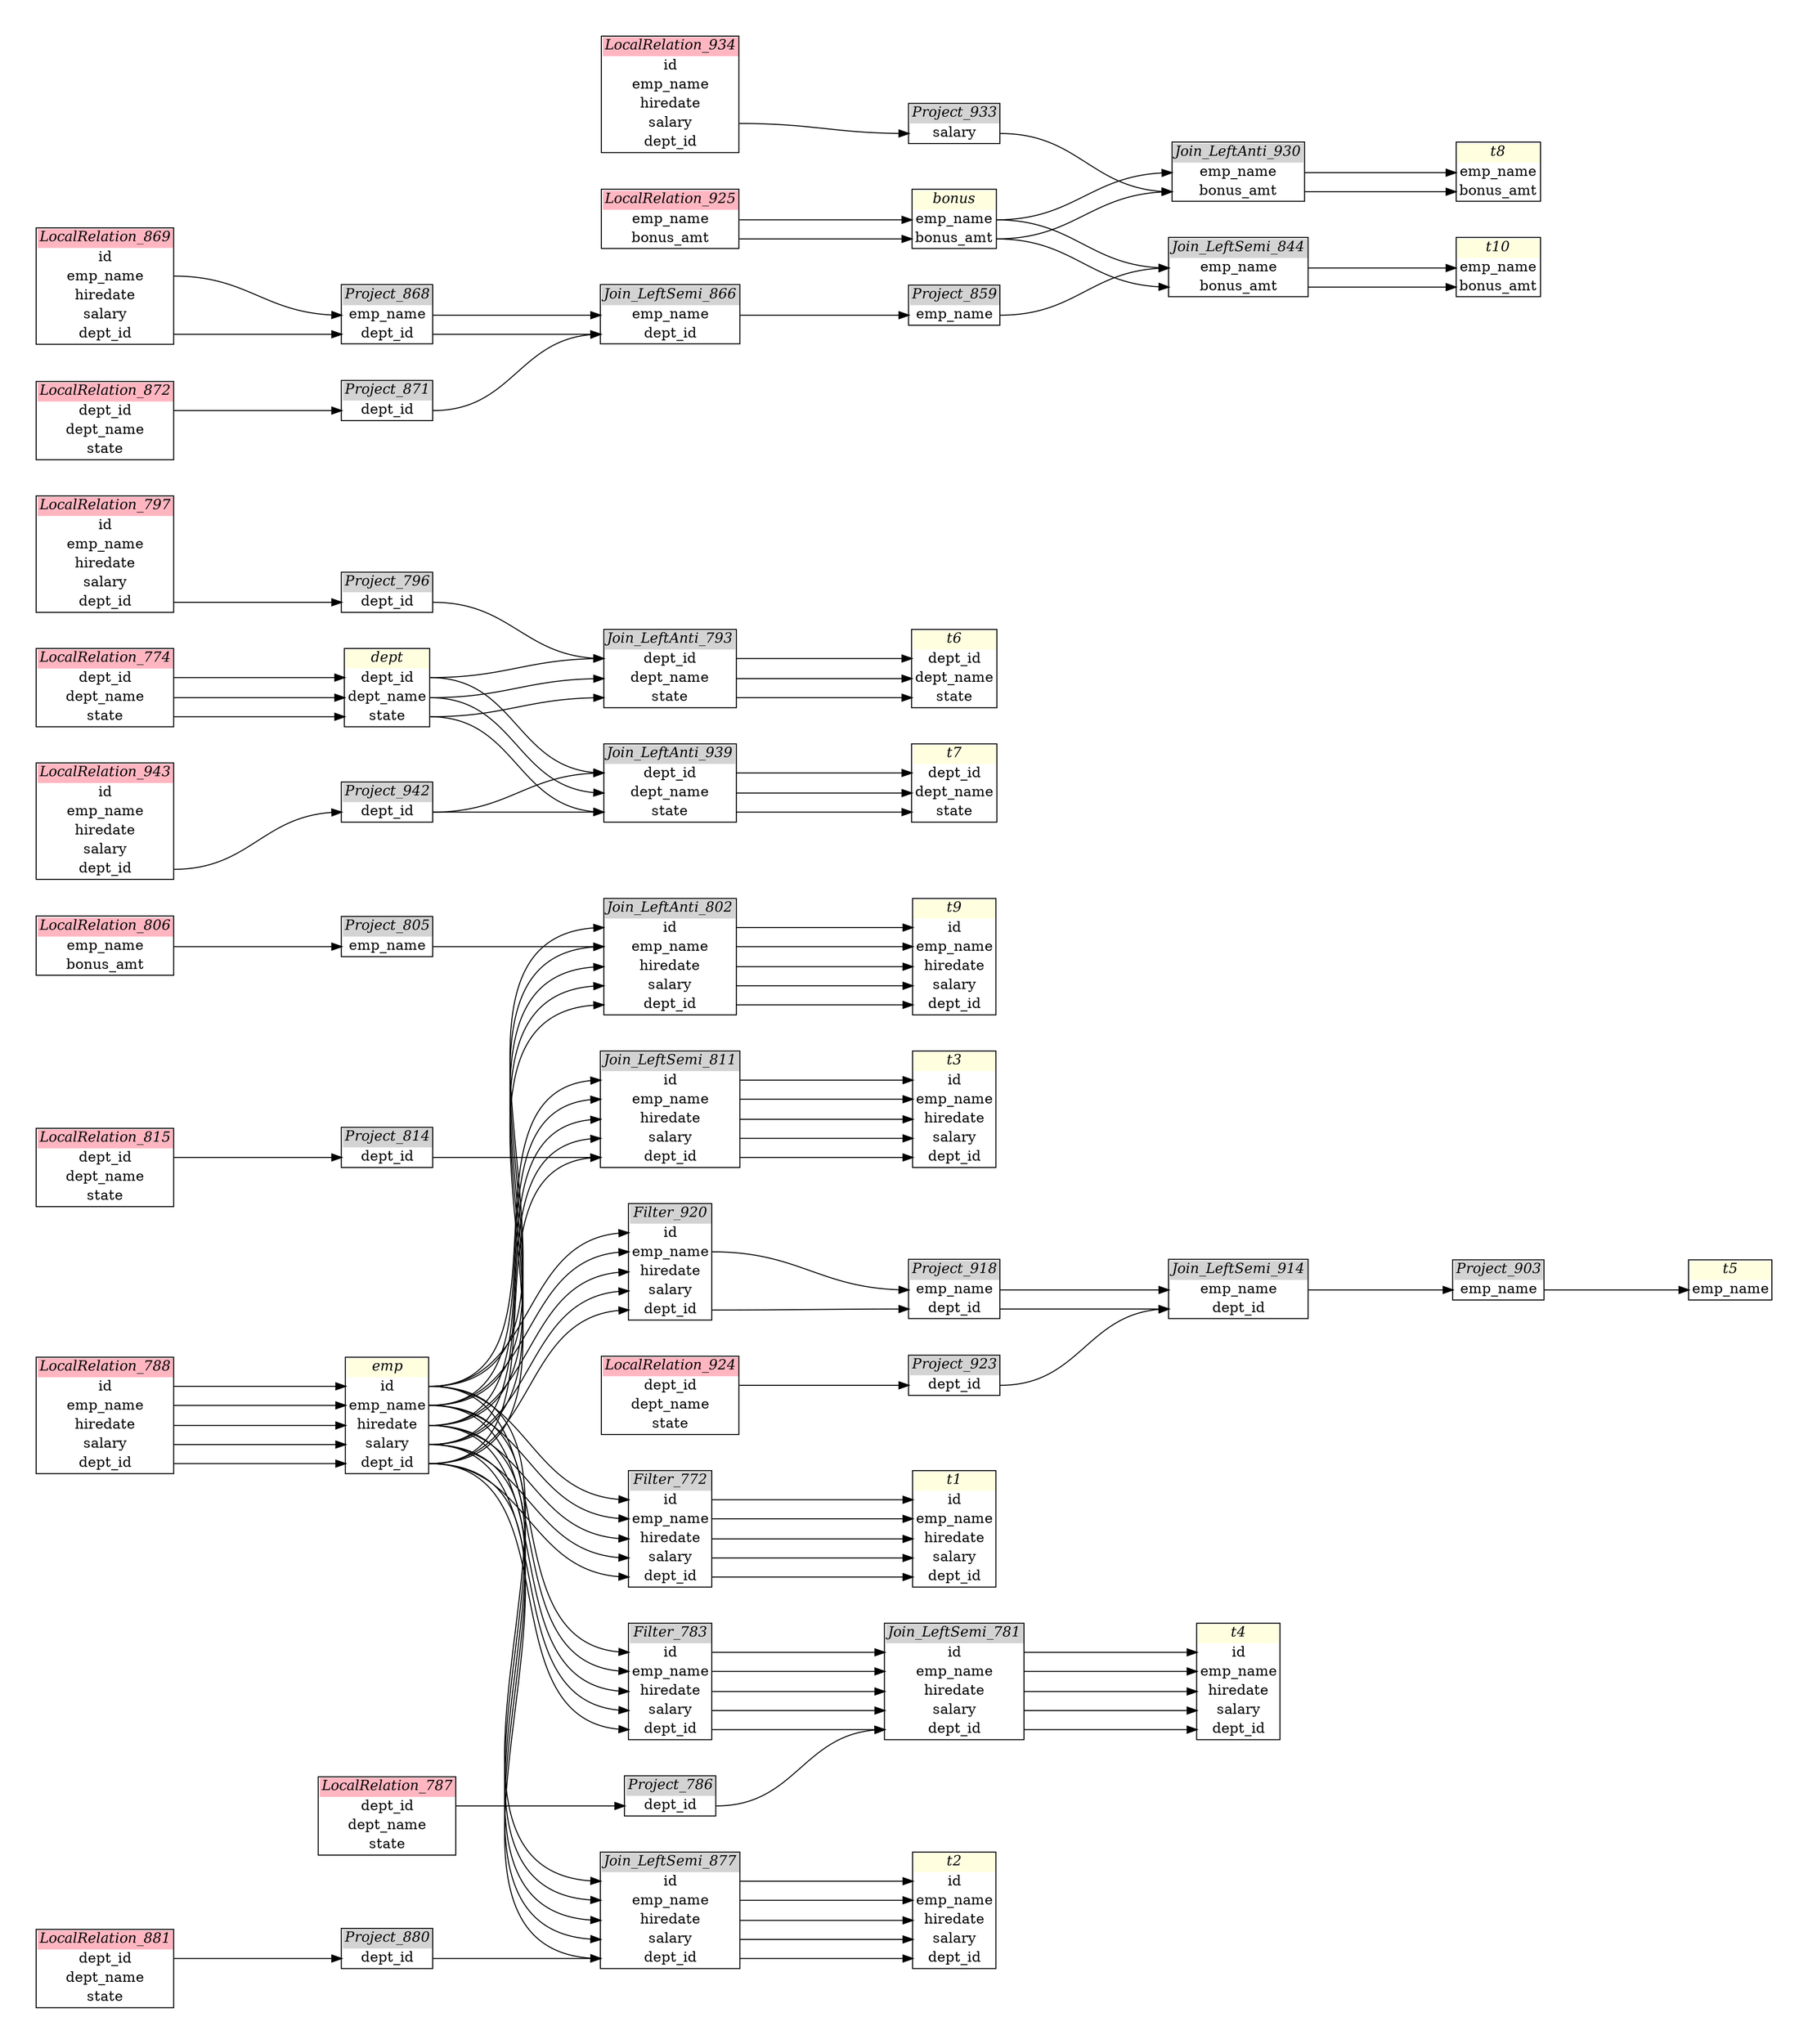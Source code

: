 // Automatically generated by SQLFlowTestSuite


digraph {
  graph [pad="0.5", nodesep="0.5", ranksep="2", fontname="Helvetica"];
  node [shape=plain]
  rankdir=LR;

  
"Filter_772" [label=<
<table border="1" cellborder="0" cellspacing="0">
  <tr><td bgcolor="lightgray"><i>Filter_772</i></td></tr>
  <tr><td port="0">id</td></tr>
<tr><td port="1">emp_name</td></tr>
<tr><td port="2">hiredate</td></tr>
<tr><td port="3">salary</td></tr>
<tr><td port="4">dept_id</td></tr>
</table>>];
         

"Filter_783" [label=<
<table border="1" cellborder="0" cellspacing="0">
  <tr><td bgcolor="lightgray"><i>Filter_783</i></td></tr>
  <tr><td port="0">id</td></tr>
<tr><td port="1">emp_name</td></tr>
<tr><td port="2">hiredate</td></tr>
<tr><td port="3">salary</td></tr>
<tr><td port="4">dept_id</td></tr>
</table>>];
         

"Filter_920" [label=<
<table border="1" cellborder="0" cellspacing="0">
  <tr><td bgcolor="lightgray"><i>Filter_920</i></td></tr>
  <tr><td port="0">id</td></tr>
<tr><td port="1">emp_name</td></tr>
<tr><td port="2">hiredate</td></tr>
<tr><td port="3">salary</td></tr>
<tr><td port="4">dept_id</td></tr>
</table>>];
         

"Join_LeftAnti_793" [label=<
<table border="1" cellborder="0" cellspacing="0">
  <tr><td bgcolor="lightgray"><i>Join_LeftAnti_793</i></td></tr>
  <tr><td port="0">dept_id</td></tr>
<tr><td port="1">dept_name</td></tr>
<tr><td port="2">state</td></tr>
</table>>];
         

"Join_LeftAnti_802" [label=<
<table border="1" cellborder="0" cellspacing="0">
  <tr><td bgcolor="lightgray"><i>Join_LeftAnti_802</i></td></tr>
  <tr><td port="0">id</td></tr>
<tr><td port="1">emp_name</td></tr>
<tr><td port="2">hiredate</td></tr>
<tr><td port="3">salary</td></tr>
<tr><td port="4">dept_id</td></tr>
</table>>];
         

"Join_LeftAnti_930" [label=<
<table border="1" cellborder="0" cellspacing="0">
  <tr><td bgcolor="lightgray"><i>Join_LeftAnti_930</i></td></tr>
  <tr><td port="0">emp_name</td></tr>
<tr><td port="1">bonus_amt</td></tr>
</table>>];
         

"Join_LeftAnti_939" [label=<
<table border="1" cellborder="0" cellspacing="0">
  <tr><td bgcolor="lightgray"><i>Join_LeftAnti_939</i></td></tr>
  <tr><td port="0">dept_id</td></tr>
<tr><td port="1">dept_name</td></tr>
<tr><td port="2">state</td></tr>
</table>>];
         

"Join_LeftSemi_781" [label=<
<table border="1" cellborder="0" cellspacing="0">
  <tr><td bgcolor="lightgray"><i>Join_LeftSemi_781</i></td></tr>
  <tr><td port="0">id</td></tr>
<tr><td port="1">emp_name</td></tr>
<tr><td port="2">hiredate</td></tr>
<tr><td port="3">salary</td></tr>
<tr><td port="4">dept_id</td></tr>
</table>>];
         

"Join_LeftSemi_811" [label=<
<table border="1" cellborder="0" cellspacing="0">
  <tr><td bgcolor="lightgray"><i>Join_LeftSemi_811</i></td></tr>
  <tr><td port="0">id</td></tr>
<tr><td port="1">emp_name</td></tr>
<tr><td port="2">hiredate</td></tr>
<tr><td port="3">salary</td></tr>
<tr><td port="4">dept_id</td></tr>
</table>>];
         

"Join_LeftSemi_844" [label=<
<table border="1" cellborder="0" cellspacing="0">
  <tr><td bgcolor="lightgray"><i>Join_LeftSemi_844</i></td></tr>
  <tr><td port="0">emp_name</td></tr>
<tr><td port="1">bonus_amt</td></tr>
</table>>];
         

"Join_LeftSemi_866" [label=<
<table border="1" cellborder="0" cellspacing="0">
  <tr><td bgcolor="lightgray"><i>Join_LeftSemi_866</i></td></tr>
  <tr><td port="0">emp_name</td></tr>
<tr><td port="1">dept_id</td></tr>
</table>>];
         

"Join_LeftSemi_877" [label=<
<table border="1" cellborder="0" cellspacing="0">
  <tr><td bgcolor="lightgray"><i>Join_LeftSemi_877</i></td></tr>
  <tr><td port="0">id</td></tr>
<tr><td port="1">emp_name</td></tr>
<tr><td port="2">hiredate</td></tr>
<tr><td port="3">salary</td></tr>
<tr><td port="4">dept_id</td></tr>
</table>>];
         

"Join_LeftSemi_914" [label=<
<table border="1" cellborder="0" cellspacing="0">
  <tr><td bgcolor="lightgray"><i>Join_LeftSemi_914</i></td></tr>
  <tr><td port="0">emp_name</td></tr>
<tr><td port="1">dept_id</td></tr>
</table>>];
         

"LocalRelation_774" [label=<
<table border="1" cellborder="0" cellspacing="0">
  <tr><td bgcolor="lightpink"><i>LocalRelation_774</i></td></tr>
  <tr><td port="0">dept_id</td></tr>
<tr><td port="1">dept_name</td></tr>
<tr><td port="2">state</td></tr>
</table>>];
       

"LocalRelation_787" [label=<
<table border="1" cellborder="0" cellspacing="0">
  <tr><td bgcolor="lightpink"><i>LocalRelation_787</i></td></tr>
  <tr><td port="0">dept_id</td></tr>
<tr><td port="1">dept_name</td></tr>
<tr><td port="2">state</td></tr>
</table>>];
       

"LocalRelation_788" [label=<
<table border="1" cellborder="0" cellspacing="0">
  <tr><td bgcolor="lightpink"><i>LocalRelation_788</i></td></tr>
  <tr><td port="0">id</td></tr>
<tr><td port="1">emp_name</td></tr>
<tr><td port="2">hiredate</td></tr>
<tr><td port="3">salary</td></tr>
<tr><td port="4">dept_id</td></tr>
</table>>];
       

"LocalRelation_797" [label=<
<table border="1" cellborder="0" cellspacing="0">
  <tr><td bgcolor="lightpink"><i>LocalRelation_797</i></td></tr>
  <tr><td port="0">id</td></tr>
<tr><td port="1">emp_name</td></tr>
<tr><td port="2">hiredate</td></tr>
<tr><td port="3">salary</td></tr>
<tr><td port="4">dept_id</td></tr>
</table>>];
       

"LocalRelation_806" [label=<
<table border="1" cellborder="0" cellspacing="0">
  <tr><td bgcolor="lightpink"><i>LocalRelation_806</i></td></tr>
  <tr><td port="0">emp_name</td></tr>
<tr><td port="1">bonus_amt</td></tr>
</table>>];
       

"LocalRelation_815" [label=<
<table border="1" cellborder="0" cellspacing="0">
  <tr><td bgcolor="lightpink"><i>LocalRelation_815</i></td></tr>
  <tr><td port="0">dept_id</td></tr>
<tr><td port="1">dept_name</td></tr>
<tr><td port="2">state</td></tr>
</table>>];
       

"LocalRelation_869" [label=<
<table border="1" cellborder="0" cellspacing="0">
  <tr><td bgcolor="lightpink"><i>LocalRelation_869</i></td></tr>
  <tr><td port="0">id</td></tr>
<tr><td port="1">emp_name</td></tr>
<tr><td port="2">hiredate</td></tr>
<tr><td port="3">salary</td></tr>
<tr><td port="4">dept_id</td></tr>
</table>>];
       

"LocalRelation_872" [label=<
<table border="1" cellborder="0" cellspacing="0">
  <tr><td bgcolor="lightpink"><i>LocalRelation_872</i></td></tr>
  <tr><td port="0">dept_id</td></tr>
<tr><td port="1">dept_name</td></tr>
<tr><td port="2">state</td></tr>
</table>>];
       

"LocalRelation_881" [label=<
<table border="1" cellborder="0" cellspacing="0">
  <tr><td bgcolor="lightpink"><i>LocalRelation_881</i></td></tr>
  <tr><td port="0">dept_id</td></tr>
<tr><td port="1">dept_name</td></tr>
<tr><td port="2">state</td></tr>
</table>>];
       

"LocalRelation_924" [label=<
<table border="1" cellborder="0" cellspacing="0">
  <tr><td bgcolor="lightpink"><i>LocalRelation_924</i></td></tr>
  <tr><td port="0">dept_id</td></tr>
<tr><td port="1">dept_name</td></tr>
<tr><td port="2">state</td></tr>
</table>>];
       

"LocalRelation_925" [label=<
<table border="1" cellborder="0" cellspacing="0">
  <tr><td bgcolor="lightpink"><i>LocalRelation_925</i></td></tr>
  <tr><td port="0">emp_name</td></tr>
<tr><td port="1">bonus_amt</td></tr>
</table>>];
       

"LocalRelation_934" [label=<
<table border="1" cellborder="0" cellspacing="0">
  <tr><td bgcolor="lightpink"><i>LocalRelation_934</i></td></tr>
  <tr><td port="0">id</td></tr>
<tr><td port="1">emp_name</td></tr>
<tr><td port="2">hiredate</td></tr>
<tr><td port="3">salary</td></tr>
<tr><td port="4">dept_id</td></tr>
</table>>];
       

"LocalRelation_943" [label=<
<table border="1" cellborder="0" cellspacing="0">
  <tr><td bgcolor="lightpink"><i>LocalRelation_943</i></td></tr>
  <tr><td port="0">id</td></tr>
<tr><td port="1">emp_name</td></tr>
<tr><td port="2">hiredate</td></tr>
<tr><td port="3">salary</td></tr>
<tr><td port="4">dept_id</td></tr>
</table>>];
       

"Project_786" [label=<
<table border="1" cellborder="0" cellspacing="0">
  <tr><td bgcolor="lightgray"><i>Project_786</i></td></tr>
  <tr><td port="0">dept_id</td></tr>
</table>>];
         

"Project_796" [label=<
<table border="1" cellborder="0" cellspacing="0">
  <tr><td bgcolor="lightgray"><i>Project_796</i></td></tr>
  <tr><td port="0">dept_id</td></tr>
</table>>];
         

"Project_805" [label=<
<table border="1" cellborder="0" cellspacing="0">
  <tr><td bgcolor="lightgray"><i>Project_805</i></td></tr>
  <tr><td port="0">emp_name</td></tr>
</table>>];
         

"Project_814" [label=<
<table border="1" cellborder="0" cellspacing="0">
  <tr><td bgcolor="lightgray"><i>Project_814</i></td></tr>
  <tr><td port="0">dept_id</td></tr>
</table>>];
         

"Project_859" [label=<
<table border="1" cellborder="0" cellspacing="0">
  <tr><td bgcolor="lightgray"><i>Project_859</i></td></tr>
  <tr><td port="0">emp_name</td></tr>
</table>>];
         

"Project_868" [label=<
<table border="1" cellborder="0" cellspacing="0">
  <tr><td bgcolor="lightgray"><i>Project_868</i></td></tr>
  <tr><td port="0">emp_name</td></tr>
<tr><td port="1">dept_id</td></tr>
</table>>];
         

"Project_871" [label=<
<table border="1" cellborder="0" cellspacing="0">
  <tr><td bgcolor="lightgray"><i>Project_871</i></td></tr>
  <tr><td port="0">dept_id</td></tr>
</table>>];
         

"Project_880" [label=<
<table border="1" cellborder="0" cellspacing="0">
  <tr><td bgcolor="lightgray"><i>Project_880</i></td></tr>
  <tr><td port="0">dept_id</td></tr>
</table>>];
         

"Project_903" [label=<
<table border="1" cellborder="0" cellspacing="0">
  <tr><td bgcolor="lightgray"><i>Project_903</i></td></tr>
  <tr><td port="0">emp_name</td></tr>
</table>>];
         

"Project_918" [label=<
<table border="1" cellborder="0" cellspacing="0">
  <tr><td bgcolor="lightgray"><i>Project_918</i></td></tr>
  <tr><td port="0">emp_name</td></tr>
<tr><td port="1">dept_id</td></tr>
</table>>];
         

"Project_923" [label=<
<table border="1" cellborder="0" cellspacing="0">
  <tr><td bgcolor="lightgray"><i>Project_923</i></td></tr>
  <tr><td port="0">dept_id</td></tr>
</table>>];
         

"Project_933" [label=<
<table border="1" cellborder="0" cellspacing="0">
  <tr><td bgcolor="lightgray"><i>Project_933</i></td></tr>
  <tr><td port="0">salary</td></tr>
</table>>];
         

"Project_942" [label=<
<table border="1" cellborder="0" cellspacing="0">
  <tr><td bgcolor="lightgray"><i>Project_942</i></td></tr>
  <tr><td port="0">dept_id</td></tr>
</table>>];
         

"bonus" [label=<
<table border="1" cellborder="0" cellspacing="0">
  <tr><td bgcolor="lightyellow"><i>bonus</i></td></tr>
  <tr><td port="0">emp_name</td></tr>
<tr><td port="1">bonus_amt</td></tr>
</table>>];
       

"bonus" [label=<
<table border="1" cellborder="0" cellspacing="0">
  <tr><td bgcolor="lightyellow"><i>bonus</i></td></tr>
  <tr><td port="0">emp_name</td></tr>
<tr><td port="1">bonus_amt</td></tr>
</table>>];
       

"bonus" [label=<
<table border="1" cellborder="0" cellspacing="0">
  <tr><td bgcolor="lightyellow"><i>bonus</i></td></tr>
  <tr><td port="0">emp_name</td></tr>
<tr><td port="1">bonus_amt</td></tr>
</table>>];
           

"dept" [label=<
<table border="1" cellborder="0" cellspacing="0">
  <tr><td bgcolor="lightyellow"><i>dept</i></td></tr>
  <tr><td port="0">dept_id</td></tr>
<tr><td port="1">dept_name</td></tr>
<tr><td port="2">state</td></tr>
</table>>];
       

"dept" [label=<
<table border="1" cellborder="0" cellspacing="0">
  <tr><td bgcolor="lightyellow"><i>dept</i></td></tr>
  <tr><td port="0">dept_id</td></tr>
<tr><td port="1">dept_name</td></tr>
<tr><td port="2">state</td></tr>
</table>>];
       

"dept" [label=<
<table border="1" cellborder="0" cellspacing="0">
  <tr><td bgcolor="lightyellow"><i>dept</i></td></tr>
  <tr><td port="0">dept_id</td></tr>
<tr><td port="1">dept_name</td></tr>
<tr><td port="2">state</td></tr>
</table>>];
           

"emp" [label=<
<table border="1" cellborder="0" cellspacing="0">
  <tr><td bgcolor="lightyellow"><i>emp</i></td></tr>
  <tr><td port="0">id</td></tr>
<tr><td port="1">emp_name</td></tr>
<tr><td port="2">hiredate</td></tr>
<tr><td port="3">salary</td></tr>
<tr><td port="4">dept_id</td></tr>
</table>>];
       

"emp" [label=<
<table border="1" cellborder="0" cellspacing="0">
  <tr><td bgcolor="lightyellow"><i>emp</i></td></tr>
  <tr><td port="0">id</td></tr>
<tr><td port="1">emp_name</td></tr>
<tr><td port="2">hiredate</td></tr>
<tr><td port="3">salary</td></tr>
<tr><td port="4">dept_id</td></tr>
</table>>];
       

"emp" [label=<
<table border="1" cellborder="0" cellspacing="0">
  <tr><td bgcolor="lightyellow"><i>emp</i></td></tr>
  <tr><td port="0">id</td></tr>
<tr><td port="1">emp_name</td></tr>
<tr><td port="2">hiredate</td></tr>
<tr><td port="3">salary</td></tr>
<tr><td port="4">dept_id</td></tr>
</table>>];
       

"emp" [label=<
<table border="1" cellborder="0" cellspacing="0">
  <tr><td bgcolor="lightyellow"><i>emp</i></td></tr>
  <tr><td port="0">id</td></tr>
<tr><td port="1">emp_name</td></tr>
<tr><td port="2">hiredate</td></tr>
<tr><td port="3">salary</td></tr>
<tr><td port="4">dept_id</td></tr>
</table>>];
       

"emp" [label=<
<table border="1" cellborder="0" cellspacing="0">
  <tr><td bgcolor="lightyellow"><i>emp</i></td></tr>
  <tr><td port="0">id</td></tr>
<tr><td port="1">emp_name</td></tr>
<tr><td port="2">hiredate</td></tr>
<tr><td port="3">salary</td></tr>
<tr><td port="4">dept_id</td></tr>
</table>>];
       

"emp" [label=<
<table border="1" cellborder="0" cellspacing="0">
  <tr><td bgcolor="lightyellow"><i>emp</i></td></tr>
  <tr><td port="0">id</td></tr>
<tr><td port="1">emp_name</td></tr>
<tr><td port="2">hiredate</td></tr>
<tr><td port="3">salary</td></tr>
<tr><td port="4">dept_id</td></tr>
</table>>];
       

"emp" [label=<
<table border="1" cellborder="0" cellspacing="0">
  <tr><td bgcolor="lightyellow"><i>emp</i></td></tr>
  <tr><td port="0">id</td></tr>
<tr><td port="1">emp_name</td></tr>
<tr><td port="2">hiredate</td></tr>
<tr><td port="3">salary</td></tr>
<tr><td port="4">dept_id</td></tr>
</table>>];
           

"t1" [label=<
<table border="1" cellborder="0" cellspacing="0">
  <tr><td bgcolor="lightyellow"><i>t1</i></td></tr>
  <tr><td port="0">id</td></tr>
<tr><td port="1">emp_name</td></tr>
<tr><td port="2">hiredate</td></tr>
<tr><td port="3">salary</td></tr>
<tr><td port="4">dept_id</td></tr>
</table>>];
           

"t10" [label=<
<table border="1" cellborder="0" cellspacing="0">
  <tr><td bgcolor="lightyellow"><i>t10</i></td></tr>
  <tr><td port="0">emp_name</td></tr>
<tr><td port="1">bonus_amt</td></tr>
</table>>];
           

"t2" [label=<
<table border="1" cellborder="0" cellspacing="0">
  <tr><td bgcolor="lightyellow"><i>t2</i></td></tr>
  <tr><td port="0">id</td></tr>
<tr><td port="1">emp_name</td></tr>
<tr><td port="2">hiredate</td></tr>
<tr><td port="3">salary</td></tr>
<tr><td port="4">dept_id</td></tr>
</table>>];
           

"t3" [label=<
<table border="1" cellborder="0" cellspacing="0">
  <tr><td bgcolor="lightyellow"><i>t3</i></td></tr>
  <tr><td port="0">id</td></tr>
<tr><td port="1">emp_name</td></tr>
<tr><td port="2">hiredate</td></tr>
<tr><td port="3">salary</td></tr>
<tr><td port="4">dept_id</td></tr>
</table>>];
           

"t4" [label=<
<table border="1" cellborder="0" cellspacing="0">
  <tr><td bgcolor="lightyellow"><i>t4</i></td></tr>
  <tr><td port="0">id</td></tr>
<tr><td port="1">emp_name</td></tr>
<tr><td port="2">hiredate</td></tr>
<tr><td port="3">salary</td></tr>
<tr><td port="4">dept_id</td></tr>
</table>>];
           

"t5" [label=<
<table border="1" cellborder="0" cellspacing="0">
  <tr><td bgcolor="lightyellow"><i>t5</i></td></tr>
  <tr><td port="0">emp_name</td></tr>
</table>>];
           

"t6" [label=<
<table border="1" cellborder="0" cellspacing="0">
  <tr><td bgcolor="lightyellow"><i>t6</i></td></tr>
  <tr><td port="0">dept_id</td></tr>
<tr><td port="1">dept_name</td></tr>
<tr><td port="2">state</td></tr>
</table>>];
           

"t7" [label=<
<table border="1" cellborder="0" cellspacing="0">
  <tr><td bgcolor="lightyellow"><i>t7</i></td></tr>
  <tr><td port="0">dept_id</td></tr>
<tr><td port="1">dept_name</td></tr>
<tr><td port="2">state</td></tr>
</table>>];
           

"t8" [label=<
<table border="1" cellborder="0" cellspacing="0">
  <tr><td bgcolor="lightyellow"><i>t8</i></td></tr>
  <tr><td port="0">emp_name</td></tr>
<tr><td port="1">bonus_amt</td></tr>
</table>>];
           

"t9" [label=<
<table border="1" cellborder="0" cellspacing="0">
  <tr><td bgcolor="lightyellow"><i>t9</i></td></tr>
  <tr><td port="0">id</td></tr>
<tr><td port="1">emp_name</td></tr>
<tr><td port="2">hiredate</td></tr>
<tr><td port="3">salary</td></tr>
<tr><td port="4">dept_id</td></tr>
</table>>];
           
  "Filter_772":0 -> "t1":0;
"Filter_772":1 -> "t1":1;
"Filter_772":2 -> "t1":2;
"Filter_772":3 -> "t1":3;
"Filter_772":4 -> "t1":4;
"Filter_783":0 -> "Join_LeftSemi_781":0;
"Filter_783":1 -> "Join_LeftSemi_781":1;
"Filter_783":2 -> "Join_LeftSemi_781":2;
"Filter_783":3 -> "Join_LeftSemi_781":3;
"Filter_783":4 -> "Join_LeftSemi_781":4;
"Filter_920":1 -> "Project_918":0;
"Filter_920":4 -> "Project_918":1;
"Join_LeftAnti_793":0 -> "t6":0;
"Join_LeftAnti_793":1 -> "t6":1;
"Join_LeftAnti_793":2 -> "t6":2;
"Join_LeftAnti_802":0 -> "t9":0;
"Join_LeftAnti_802":1 -> "t9":1;
"Join_LeftAnti_802":2 -> "t9":2;
"Join_LeftAnti_802":3 -> "t9":3;
"Join_LeftAnti_802":4 -> "t9":4;
"Join_LeftAnti_930":0 -> "t8":0;
"Join_LeftAnti_930":1 -> "t8":1;
"Join_LeftAnti_939":0 -> "t7":0;
"Join_LeftAnti_939":1 -> "t7":1;
"Join_LeftAnti_939":2 -> "t7":2;
"Join_LeftSemi_781":0 -> "t4":0;
"Join_LeftSemi_781":1 -> "t4":1;
"Join_LeftSemi_781":2 -> "t4":2;
"Join_LeftSemi_781":3 -> "t4":3;
"Join_LeftSemi_781":4 -> "t4":4;
"Join_LeftSemi_811":0 -> "t3":0;
"Join_LeftSemi_811":1 -> "t3":1;
"Join_LeftSemi_811":2 -> "t3":2;
"Join_LeftSemi_811":3 -> "t3":3;
"Join_LeftSemi_811":4 -> "t3":4;
"Join_LeftSemi_844":0 -> "t10":0;
"Join_LeftSemi_844":1 -> "t10":1;
"Join_LeftSemi_866":0 -> "Project_859":0;
"Join_LeftSemi_877":0 -> "t2":0;
"Join_LeftSemi_877":1 -> "t2":1;
"Join_LeftSemi_877":2 -> "t2":2;
"Join_LeftSemi_877":3 -> "t2":3;
"Join_LeftSemi_877":4 -> "t2":4;
"Join_LeftSemi_914":0 -> "Project_903":0;
"LocalRelation_774":0 -> "dept":0;
"LocalRelation_774":1 -> "dept":1;
"LocalRelation_774":2 -> "dept":2;
"LocalRelation_787":0 -> "Project_786":0;
"LocalRelation_788":0 -> "emp":0;
"LocalRelation_788":1 -> "emp":1;
"LocalRelation_788":2 -> "emp":2;
"LocalRelation_788":3 -> "emp":3;
"LocalRelation_788":4 -> "emp":4;
"LocalRelation_797":4 -> "Project_796":0;
"LocalRelation_806":0 -> "Project_805":0;
"LocalRelation_815":0 -> "Project_814":0;
"LocalRelation_869":1 -> "Project_868":0;
"LocalRelation_869":4 -> "Project_868":1;
"LocalRelation_872":0 -> "Project_871":0;
"LocalRelation_881":0 -> "Project_880":0;
"LocalRelation_924":0 -> "Project_923":0;
"LocalRelation_925":0 -> "bonus":0;
"LocalRelation_925":1 -> "bonus":1;
"LocalRelation_934":3 -> "Project_933":0;
"LocalRelation_943":4 -> "Project_942":0;
"Project_786":0 -> "Join_LeftSemi_781":4;
"Project_796":0 -> "Join_LeftAnti_793":0;
"Project_805":0 -> "Join_LeftAnti_802":1;
"Project_814":0 -> "Join_LeftSemi_811":4;
"Project_859":0 -> "Join_LeftSemi_844":0;
"Project_868":0 -> "Join_LeftSemi_866":0;
"Project_868":1 -> "Join_LeftSemi_866":1;
"Project_871":0 -> "Join_LeftSemi_866":1;
"Project_880":0 -> "Join_LeftSemi_877":4;
"Project_903":0 -> "t5":0;
"Project_918":0 -> "Join_LeftSemi_914":0;
"Project_918":1 -> "Join_LeftSemi_914":1;
"Project_923":0 -> "Join_LeftSemi_914":1;
"Project_933":0 -> "Join_LeftAnti_930":1;
"Project_942":0 -> "Join_LeftAnti_939":0;
"Project_942":0 -> "Join_LeftAnti_939":2;
"bonus":0 -> "Join_LeftAnti_930":0;
"bonus":0 -> "Join_LeftSemi_844":0;
"bonus":1 -> "Join_LeftAnti_930":1;
"bonus":1 -> "Join_LeftSemi_844":1;
"dept":0 -> "Join_LeftAnti_793":0;
"dept":0 -> "Join_LeftAnti_939":0;
"dept":1 -> "Join_LeftAnti_793":1;
"dept":1 -> "Join_LeftAnti_939":1;
"dept":2 -> "Join_LeftAnti_793":2;
"dept":2 -> "Join_LeftAnti_939":2;
"emp":0 -> "Filter_772":0;
"emp":0 -> "Filter_783":0;
"emp":0 -> "Filter_920":0;
"emp":0 -> "Join_LeftAnti_802":0;
"emp":0 -> "Join_LeftSemi_811":0;
"emp":0 -> "Join_LeftSemi_877":0;
"emp":1 -> "Filter_772":1;
"emp":1 -> "Filter_783":1;
"emp":1 -> "Filter_920":1;
"emp":1 -> "Join_LeftAnti_802":1;
"emp":1 -> "Join_LeftSemi_811":1;
"emp":1 -> "Join_LeftSemi_877":1;
"emp":2 -> "Filter_772":2;
"emp":2 -> "Filter_783":2;
"emp":2 -> "Filter_920":2;
"emp":2 -> "Join_LeftAnti_802":2;
"emp":2 -> "Join_LeftSemi_811":2;
"emp":2 -> "Join_LeftSemi_877":2;
"emp":3 -> "Filter_772":3;
"emp":3 -> "Filter_783":3;
"emp":3 -> "Filter_920":3;
"emp":3 -> "Join_LeftAnti_802":3;
"emp":3 -> "Join_LeftSemi_811":3;
"emp":3 -> "Join_LeftSemi_877":3;
"emp":4 -> "Filter_772":4;
"emp":4 -> "Filter_783":4;
"emp":4 -> "Filter_920":4;
"emp":4 -> "Join_LeftAnti_802":4;
"emp":4 -> "Join_LeftSemi_811":4;
"emp":4 -> "Join_LeftSemi_877":4;
}
       